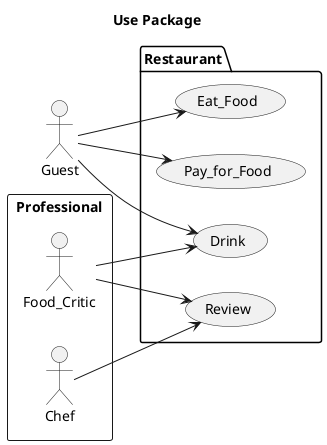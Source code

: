 @startuml

title Use Package

left to right direction

actor Guest as g

rectangle Professional {
    actor Chef as c
    actor Food_Critic as fc
}

package Restaurant {
    usecase Eat_Food as UC1
    usecase Pay_for_Food as UC2
    usecase Drink as UC3
    usecase Review as UC4
}

g --> UC1
g --> UC2
g --> UC3
c --> UC4
fc --> UC3
fc --> UC4

@enduml